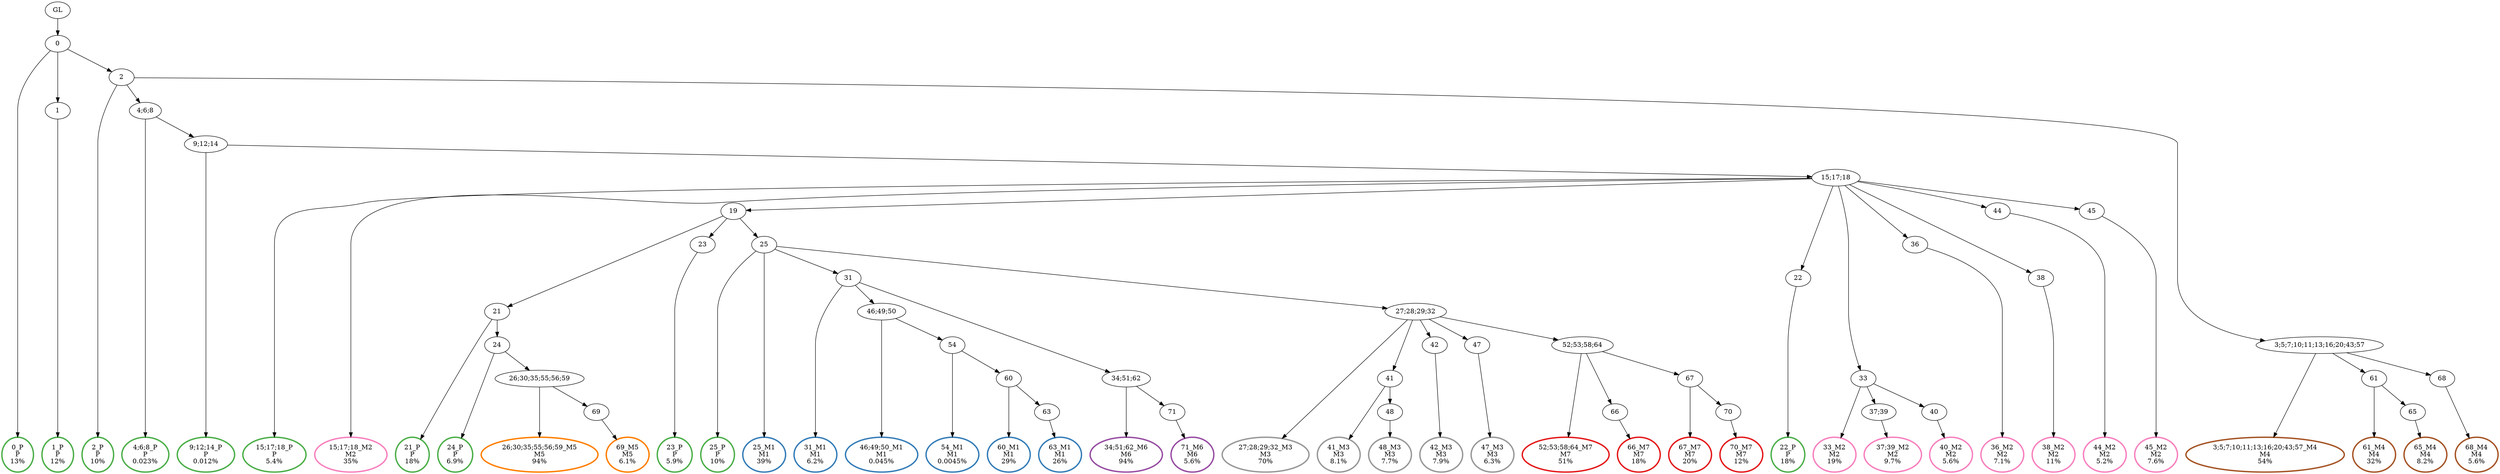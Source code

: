 digraph T {
	{
		rank=same
		81 [penwidth=3,colorscheme=set19,color=3,label="0_P\nP\n13%"]
		79 [penwidth=3,colorscheme=set19,color=3,label="1_P\nP\n12%"]
		77 [penwidth=3,colorscheme=set19,color=3,label="2_P\nP\n10%"]
		75 [penwidth=3,colorscheme=set19,color=3,label="4;6;8_P\nP\n0.023%"]
		73 [penwidth=3,colorscheme=set19,color=3,label="9;12;14_P\nP\n0.012%"]
		71 [penwidth=3,colorscheme=set19,color=3,label="15;17;18_P\nP\n5.4%"]
		68 [penwidth=3,colorscheme=set19,color=3,label="21_P\nP\n18%"]
		66 [penwidth=3,colorscheme=set19,color=3,label="24_P\nP\n6.9%"]
		64 [penwidth=3,colorscheme=set19,color=3,label="23_P\nP\n5.9%"]
		62 [penwidth=3,colorscheme=set19,color=3,label="25_P\nP\n10%"]
		60 [penwidth=3,colorscheme=set19,color=3,label="22_P\nP\n18%"]
		59 [penwidth=3,colorscheme=set19,color=2,label="25_M1\nM1\n39%"]
		57 [penwidth=3,colorscheme=set19,color=2,label="31_M1\nM1\n6.2%"]
		55 [penwidth=3,colorscheme=set19,color=2,label="46;49;50_M1\nM1\n0.045%"]
		53 [penwidth=3,colorscheme=set19,color=2,label="54_M1\nM1\n0.0045%"]
		51 [penwidth=3,colorscheme=set19,color=2,label="60_M1\nM1\n29%"]
		49 [penwidth=3,colorscheme=set19,color=2,label="63_M1\nM1\n26%"]
		48 [penwidth=3,colorscheme=set19,color=8,label="15;17;18_M2\nM2\n35%"]
		46 [penwidth=3,colorscheme=set19,color=8,label="33_M2\nM2\n19%"]
		44 [penwidth=3,colorscheme=set19,color=8,label="37;39_M2\nM2\n9.7%"]
		42 [penwidth=3,colorscheme=set19,color=8,label="40_M2\nM2\n5.6%"]
		40 [penwidth=3,colorscheme=set19,color=8,label="36_M2\nM2\n7.1%"]
		38 [penwidth=3,colorscheme=set19,color=8,label="38_M2\nM2\n11%"]
		36 [penwidth=3,colorscheme=set19,color=8,label="44_M2\nM2\n5.2%"]
		34 [penwidth=3,colorscheme=set19,color=8,label="45_M2\nM2\n7.6%"]
		32 [penwidth=3,colorscheme=set19,color=9,label="27;28;29;32_M3\nM3\n70%"]
		30 [penwidth=3,colorscheme=set19,color=9,label="41_M3\nM3\n8.1%"]
		28 [penwidth=3,colorscheme=set19,color=9,label="48_M3\nM3\n7.7%"]
		26 [penwidth=3,colorscheme=set19,color=9,label="42_M3\nM3\n7.9%"]
		24 [penwidth=3,colorscheme=set19,color=9,label="47_M3\nM3\n6.3%"]
		22 [penwidth=3,colorscheme=set19,color=7,label="3;5;7;10;11;13;16;20;43;57_M4\nM4\n54%"]
		20 [penwidth=3,colorscheme=set19,color=7,label="61_M4\nM4\n32%"]
		18 [penwidth=3,colorscheme=set19,color=7,label="65_M4\nM4\n8.2%"]
		16 [penwidth=3,colorscheme=set19,color=7,label="68_M4\nM4\n5.6%"]
		14 [penwidth=3,colorscheme=set19,color=5,label="26;30;35;55;56;59_M5\nM5\n94%"]
		12 [penwidth=3,colorscheme=set19,color=5,label="69_M5\nM5\n6.1%"]
		10 [penwidth=3,colorscheme=set19,color=4,label="34;51;62_M6\nM6\n94%"]
		8 [penwidth=3,colorscheme=set19,color=4,label="71_M6\nM6\n5.6%"]
		6 [penwidth=3,colorscheme=set19,color=1,label="52;53;58;64_M7\nM7\n51%"]
		4 [penwidth=3,colorscheme=set19,color=1,label="66_M7\nM7\n18%"]
		2 [penwidth=3,colorscheme=set19,color=1,label="67_M7\nM7\n20%"]
		0 [penwidth=3,colorscheme=set19,color=1,label="70_M7\nM7\n12%"]
	}
	83 [label="GL"]
	82 [label="0"]
	80 [label="1"]
	78 [label="2"]
	76 [label="4;6;8"]
	74 [label="9;12;14"]
	72 [label="15;17;18"]
	70 [label="19"]
	69 [label="21"]
	67 [label="24"]
	65 [label="23"]
	63 [label="25"]
	61 [label="22"]
	58 [label="31"]
	56 [label="46;49;50"]
	54 [label="54"]
	52 [label="60"]
	50 [label="63"]
	47 [label="33"]
	45 [label="37;39"]
	43 [label="40"]
	41 [label="36"]
	39 [label="38"]
	37 [label="44"]
	35 [label="45"]
	33 [label="27;28;29;32"]
	31 [label="41"]
	29 [label="48"]
	27 [label="42"]
	25 [label="47"]
	23 [label="3;5;7;10;11;13;16;20;43;57"]
	21 [label="61"]
	19 [label="65"]
	17 [label="68"]
	15 [label="26;30;35;55;56;59"]
	13 [label="69"]
	11 [label="34;51;62"]
	9 [label="71"]
	7 [label="52;53;58;64"]
	5 [label="66"]
	3 [label="67"]
	1 [label="70"]
	83 -> 82
	82 -> 81
	82 -> 80
	82 -> 78
	80 -> 79
	78 -> 77
	78 -> 76
	78 -> 23
	76 -> 75
	76 -> 74
	74 -> 73
	74 -> 72
	72 -> 71
	72 -> 70
	72 -> 61
	72 -> 48
	72 -> 47
	72 -> 41
	72 -> 39
	72 -> 37
	72 -> 35
	70 -> 69
	70 -> 65
	70 -> 63
	69 -> 68
	69 -> 67
	67 -> 66
	67 -> 15
	65 -> 64
	63 -> 62
	63 -> 59
	63 -> 58
	63 -> 33
	61 -> 60
	58 -> 57
	58 -> 56
	58 -> 11
	56 -> 55
	56 -> 54
	54 -> 53
	54 -> 52
	52 -> 51
	52 -> 50
	50 -> 49
	47 -> 46
	47 -> 45
	47 -> 43
	45 -> 44
	43 -> 42
	41 -> 40
	39 -> 38
	37 -> 36
	35 -> 34
	33 -> 32
	33 -> 31
	33 -> 27
	33 -> 25
	33 -> 7
	31 -> 30
	31 -> 29
	29 -> 28
	27 -> 26
	25 -> 24
	23 -> 22
	23 -> 21
	23 -> 17
	21 -> 20
	21 -> 19
	19 -> 18
	17 -> 16
	15 -> 14
	15 -> 13
	13 -> 12
	11 -> 10
	11 -> 9
	9 -> 8
	7 -> 6
	7 -> 5
	7 -> 3
	5 -> 4
	3 -> 2
	3 -> 1
	1 -> 0
}
